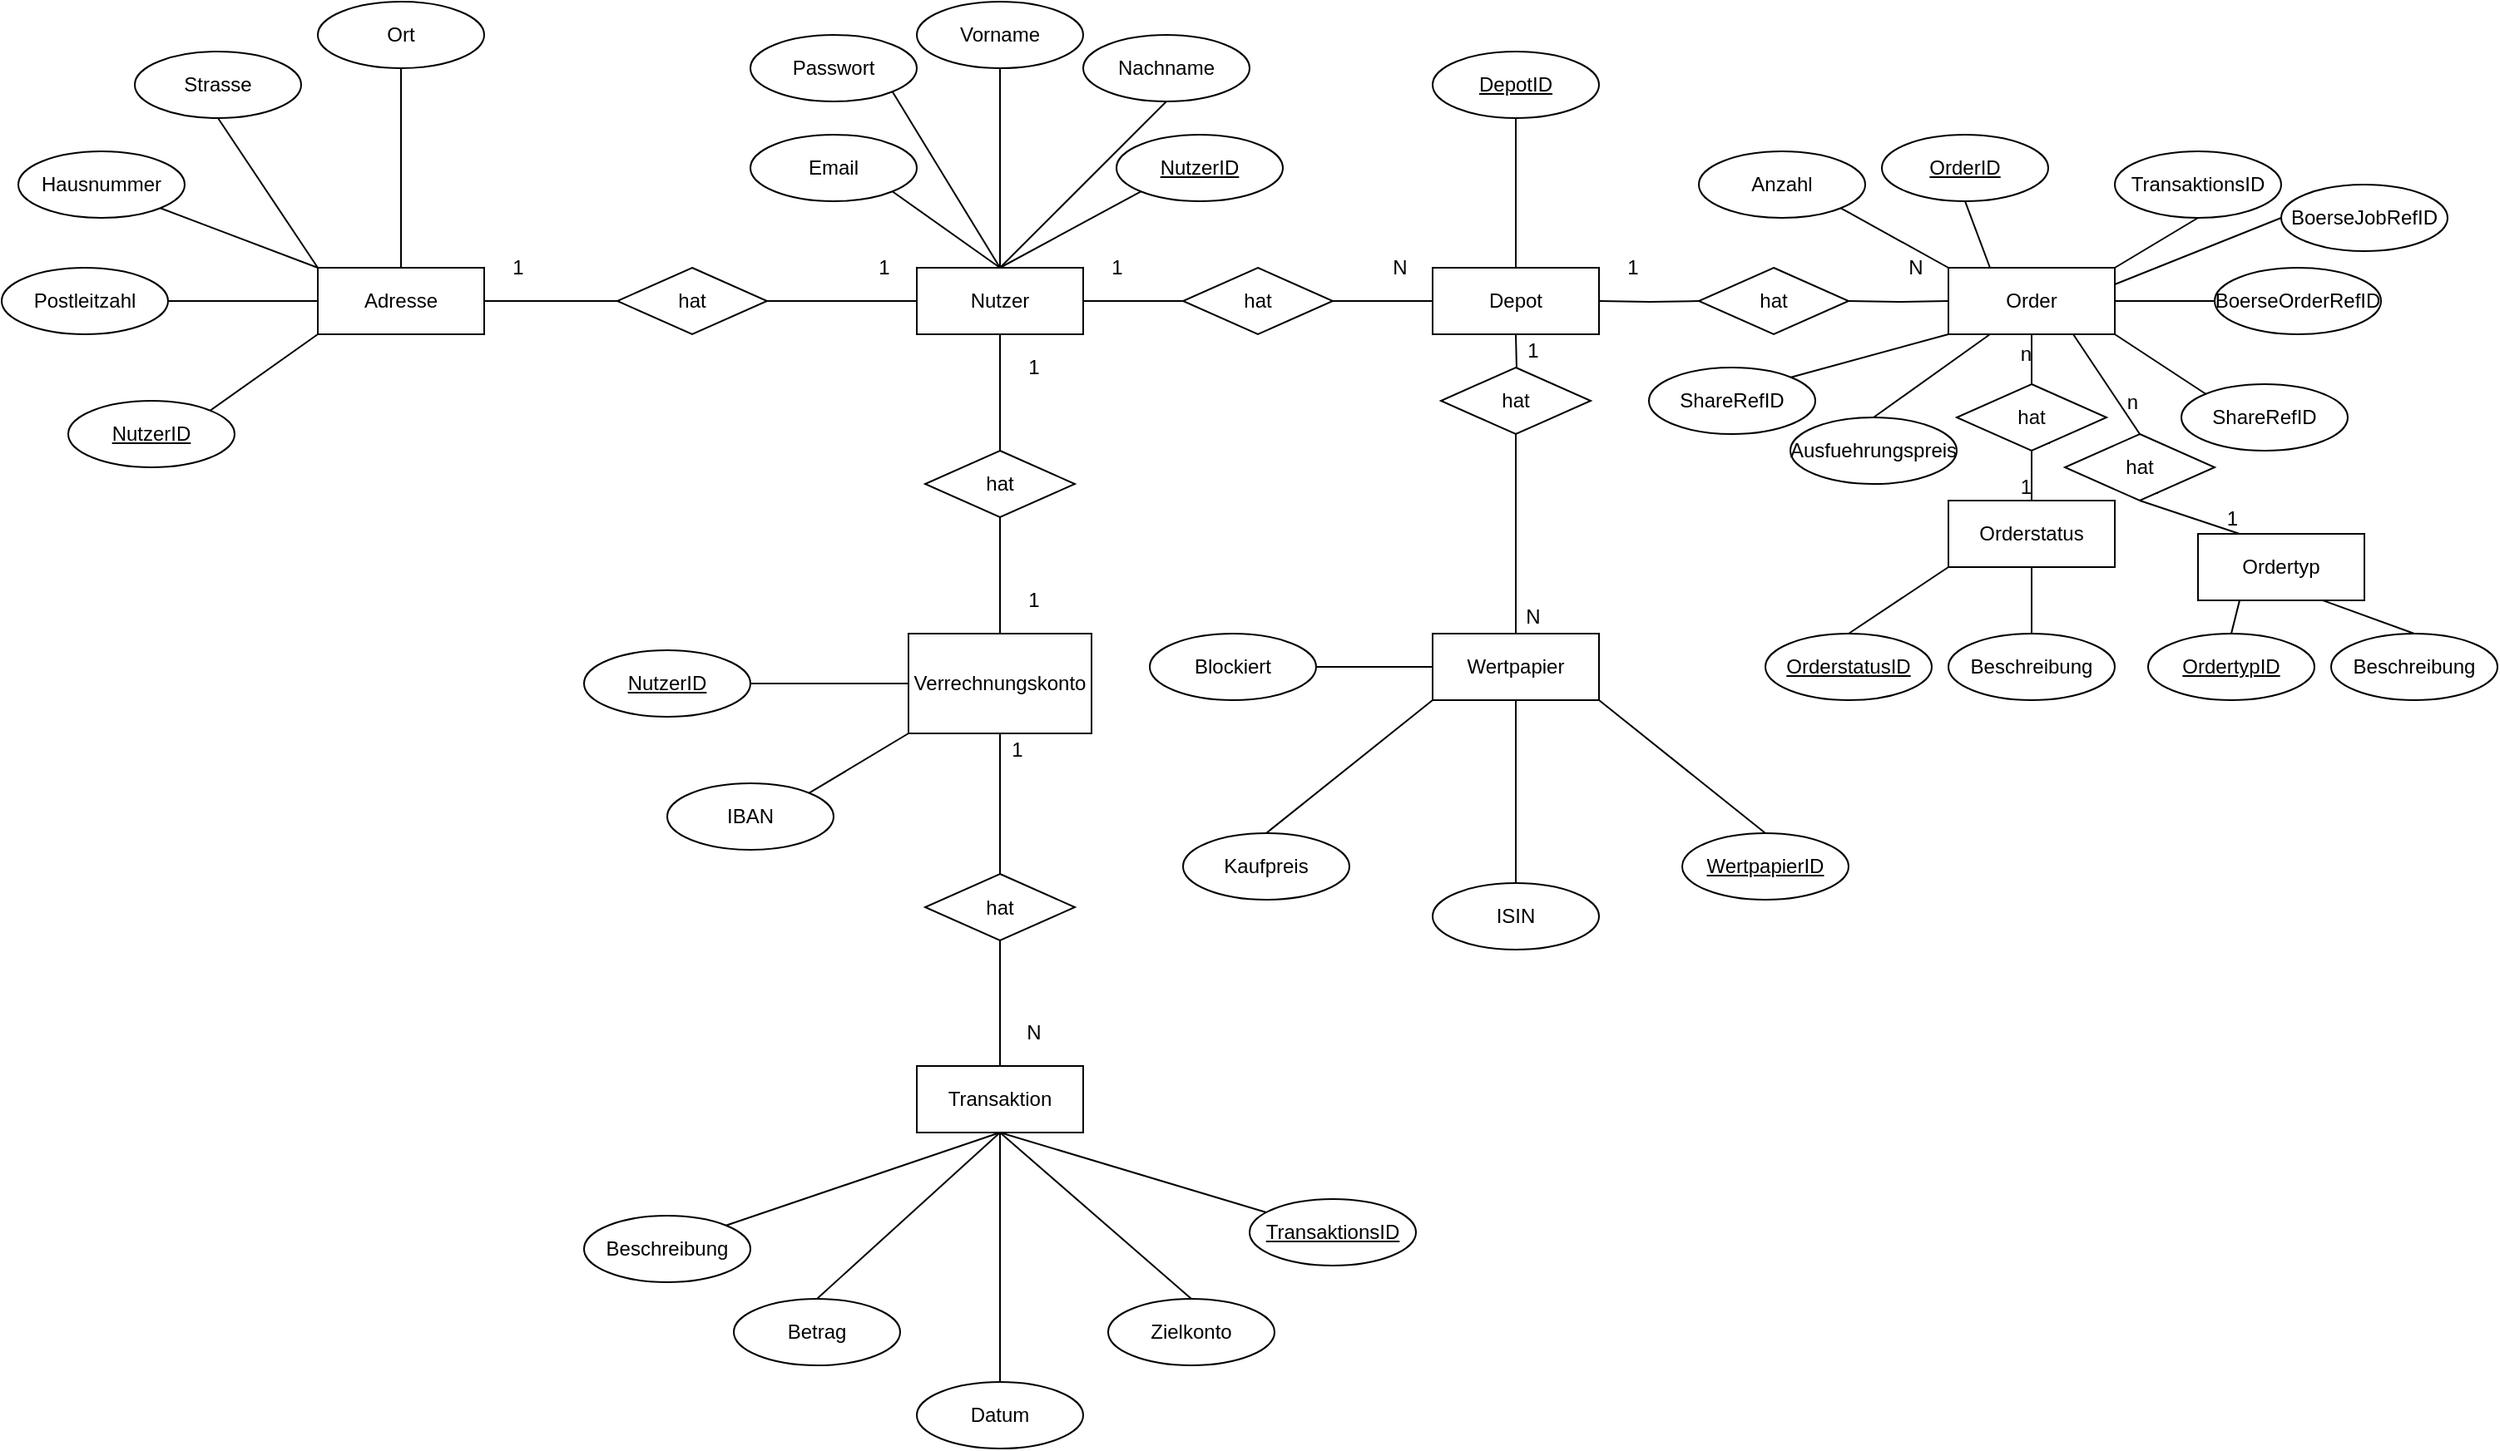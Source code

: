 <mxfile version="14.5.1" type="device"><diagram id="z1TaLhiYd2x2VahCytOp" name="Seite-2"><mxGraphModel dx="4514" dy="2973" grid="1" gridSize="10" guides="1" tooltips="1" connect="1" arrows="1" fold="1" page="1" pageScale="1" pageWidth="827" pageHeight="1169" math="0" shadow="0"><root><mxCell id="-Gpl_r-SFpF1jSAS82y7-0"/><mxCell id="-Gpl_r-SFpF1jSAS82y7-1" parent="-Gpl_r-SFpF1jSAS82y7-0"/><mxCell id="-Gpl_r-SFpF1jSAS82y7-18" style="edgeStyle=orthogonalEdgeStyle;rounded=0;orthogonalLoop=1;jettySize=auto;html=1;entryX=1;entryY=0.5;entryDx=0;entryDy=0;endArrow=none;endFill=0;" parent="-Gpl_r-SFpF1jSAS82y7-1" source="-Gpl_r-SFpF1jSAS82y7-2" target="-Gpl_r-SFpF1jSAS82y7-16" edge="1"><mxGeometry relative="1" as="geometry"/></mxCell><mxCell id="-Gpl_r-SFpF1jSAS82y7-30" style="edgeStyle=orthogonalEdgeStyle;rounded=0;orthogonalLoop=1;jettySize=auto;html=1;entryX=0;entryY=0.5;entryDx=0;entryDy=0;endArrow=none;endFill=0;" parent="-Gpl_r-SFpF1jSAS82y7-1" source="-Gpl_r-SFpF1jSAS82y7-2" target="-Gpl_r-SFpF1jSAS82y7-24" edge="1"><mxGeometry relative="1" as="geometry"/></mxCell><mxCell id="-Gpl_r-SFpF1jSAS82y7-46" style="edgeStyle=orthogonalEdgeStyle;rounded=0;orthogonalLoop=1;jettySize=auto;html=1;endArrow=none;endFill=0;" parent="-Gpl_r-SFpF1jSAS82y7-1" source="-Gpl_r-SFpF1jSAS82y7-2" target="-Gpl_r-SFpF1jSAS82y7-45" edge="1"><mxGeometry relative="1" as="geometry"/></mxCell><mxCell id="-Gpl_r-SFpF1jSAS82y7-2" value="Nutzer" style="whiteSpace=wrap;html=1;align=center;" parent="-Gpl_r-SFpF1jSAS82y7-1" vertex="1"><mxGeometry x="230" y="200" width="100" height="40" as="geometry"/></mxCell><mxCell id="-Gpl_r-SFpF1jSAS82y7-3" value="Nachname" style="ellipse;whiteSpace=wrap;html=1;align=center;" parent="-Gpl_r-SFpF1jSAS82y7-1" vertex="1"><mxGeometry x="330" y="60" width="100" height="40" as="geometry"/></mxCell><mxCell id="-Gpl_r-SFpF1jSAS82y7-4" value="Vorname" style="ellipse;whiteSpace=wrap;html=1;align=center;" parent="-Gpl_r-SFpF1jSAS82y7-1" vertex="1"><mxGeometry x="230" y="40" width="100" height="40" as="geometry"/></mxCell><mxCell id="-Gpl_r-SFpF1jSAS82y7-17" value="" style="edgeStyle=orthogonalEdgeStyle;rounded=0;orthogonalLoop=1;jettySize=auto;html=1;endArrow=none;endFill=0;" parent="-Gpl_r-SFpF1jSAS82y7-1" source="-Gpl_r-SFpF1jSAS82y7-5" target="-Gpl_r-SFpF1jSAS82y7-16" edge="1"><mxGeometry relative="1" as="geometry"/></mxCell><mxCell id="-Gpl_r-SFpF1jSAS82y7-5" value="Adresse" style="whiteSpace=wrap;html=1;align=center;" parent="-Gpl_r-SFpF1jSAS82y7-1" vertex="1"><mxGeometry x="-130" y="200" width="100" height="40" as="geometry"/></mxCell><mxCell id="-Gpl_r-SFpF1jSAS82y7-6" value="Ort" style="ellipse;whiteSpace=wrap;html=1;align=center;" parent="-Gpl_r-SFpF1jSAS82y7-1" vertex="1"><mxGeometry x="-130" y="40" width="100" height="40" as="geometry"/></mxCell><mxCell id="-Gpl_r-SFpF1jSAS82y7-7" value="Strasse" style="ellipse;whiteSpace=wrap;html=1;align=center;" parent="-Gpl_r-SFpF1jSAS82y7-1" vertex="1"><mxGeometry x="-240" y="70" width="100" height="40" as="geometry"/></mxCell><mxCell id="-Gpl_r-SFpF1jSAS82y7-8" value="Hausnummer" style="ellipse;whiteSpace=wrap;html=1;align=center;" parent="-Gpl_r-SFpF1jSAS82y7-1" vertex="1"><mxGeometry x="-310" y="130" width="100" height="40" as="geometry"/></mxCell><mxCell id="-Gpl_r-SFpF1jSAS82y7-9" value="Postleitzahl" style="ellipse;whiteSpace=wrap;html=1;align=center;" parent="-Gpl_r-SFpF1jSAS82y7-1" vertex="1"><mxGeometry x="-320" y="200" width="100" height="40" as="geometry"/></mxCell><mxCell id="-Gpl_r-SFpF1jSAS82y7-16" value="hat" style="shape=rhombus;perimeter=rhombusPerimeter;whiteSpace=wrap;html=1;align=center;" parent="-Gpl_r-SFpF1jSAS82y7-1" vertex="1"><mxGeometry x="50" y="200" width="90" height="40" as="geometry"/></mxCell><mxCell id="-Gpl_r-SFpF1jSAS82y7-20" value="1" style="text;html=1;align=center;verticalAlign=middle;resizable=0;points=[];autosize=1;" parent="-Gpl_r-SFpF1jSAS82y7-1" vertex="1"><mxGeometry x="-20" y="190" width="20" height="20" as="geometry"/></mxCell><mxCell id="-Gpl_r-SFpF1jSAS82y7-22" value="1" style="text;html=1;align=center;verticalAlign=middle;resizable=0;points=[];autosize=1;" parent="-Gpl_r-SFpF1jSAS82y7-1" vertex="1"><mxGeometry x="200" y="190" width="20" height="20" as="geometry"/></mxCell><mxCell id="-Gpl_r-SFpF1jSAS82y7-26" style="edgeStyle=orthogonalEdgeStyle;rounded=0;orthogonalLoop=1;jettySize=auto;html=1;entryX=1;entryY=0.5;entryDx=0;entryDy=0;endArrow=none;endFill=0;" parent="-Gpl_r-SFpF1jSAS82y7-1" source="-Gpl_r-SFpF1jSAS82y7-23" target="-Gpl_r-SFpF1jSAS82y7-24" edge="1"><mxGeometry relative="1" as="geometry"/></mxCell><mxCell id="-Gpl_r-SFpF1jSAS82y7-23" value="Depot" style="whiteSpace=wrap;html=1;align=center;" parent="-Gpl_r-SFpF1jSAS82y7-1" vertex="1"><mxGeometry x="540" y="200" width="100" height="40" as="geometry"/></mxCell><mxCell id="-Gpl_r-SFpF1jSAS82y7-24" value="hat" style="shape=rhombus;perimeter=rhombusPerimeter;whiteSpace=wrap;html=1;align=center;" parent="-Gpl_r-SFpF1jSAS82y7-1" vertex="1"><mxGeometry x="390" y="200" width="90" height="40" as="geometry"/></mxCell><mxCell id="-Gpl_r-SFpF1jSAS82y7-27" value="1" style="text;html=1;align=center;verticalAlign=middle;resizable=0;points=[];autosize=1;" parent="-Gpl_r-SFpF1jSAS82y7-1" vertex="1"><mxGeometry x="340" y="190" width="20" height="20" as="geometry"/></mxCell><mxCell id="-Gpl_r-SFpF1jSAS82y7-29" value="N" style="text;html=1;align=center;verticalAlign=middle;resizable=0;points=[];autosize=1;" parent="-Gpl_r-SFpF1jSAS82y7-1" vertex="1"><mxGeometry x="510" y="190" width="20" height="20" as="geometry"/></mxCell><mxCell id="-Gpl_r-SFpF1jSAS82y7-33" value="Wertpapier" style="whiteSpace=wrap;html=1;align=center;" parent="-Gpl_r-SFpF1jSAS82y7-1" vertex="1"><mxGeometry x="540" y="420" width="100" height="40" as="geometry"/></mxCell><mxCell id="-Gpl_r-SFpF1jSAS82y7-39" value="ISIN" style="ellipse;whiteSpace=wrap;html=1;align=center;" parent="-Gpl_r-SFpF1jSAS82y7-1" vertex="1"><mxGeometry x="540" y="570" width="100" height="40" as="geometry"/></mxCell><mxCell id="-Gpl_r-SFpF1jSAS82y7-47" style="edgeStyle=orthogonalEdgeStyle;rounded=0;orthogonalLoop=1;jettySize=auto;html=1;entryX=0.5;entryY=1;entryDx=0;entryDy=0;endArrow=none;endFill=0;" parent="-Gpl_r-SFpF1jSAS82y7-1" source="-Gpl_r-SFpF1jSAS82y7-44" target="-Gpl_r-SFpF1jSAS82y7-45" edge="1"><mxGeometry relative="1" as="geometry"/></mxCell><mxCell id="-Gpl_r-SFpF1jSAS82y7-58" style="edgeStyle=orthogonalEdgeStyle;rounded=0;orthogonalLoop=1;jettySize=auto;html=1;entryX=0.5;entryY=0;entryDx=0;entryDy=0;endArrow=none;endFill=0;" parent="-Gpl_r-SFpF1jSAS82y7-1" source="-Gpl_r-SFpF1jSAS82y7-44" target="-Gpl_r-SFpF1jSAS82y7-56" edge="1"><mxGeometry relative="1" as="geometry"/></mxCell><mxCell id="-Gpl_r-SFpF1jSAS82y7-44" value="Verrechnungskonto" style="whiteSpace=wrap;html=1;align=center;" parent="-Gpl_r-SFpF1jSAS82y7-1" vertex="1"><mxGeometry x="225" y="420" width="110" height="60" as="geometry"/></mxCell><mxCell id="-Gpl_r-SFpF1jSAS82y7-45" value="hat" style="shape=rhombus;perimeter=rhombusPerimeter;whiteSpace=wrap;html=1;align=center;" parent="-Gpl_r-SFpF1jSAS82y7-1" vertex="1"><mxGeometry x="235" y="310" width="90" height="40" as="geometry"/></mxCell><mxCell id="-Gpl_r-SFpF1jSAS82y7-48" value="1" style="text;html=1;align=center;verticalAlign=middle;resizable=0;points=[];autosize=1;" parent="-Gpl_r-SFpF1jSAS82y7-1" vertex="1"><mxGeometry x="290" y="250" width="20" height="20" as="geometry"/></mxCell><mxCell id="-Gpl_r-SFpF1jSAS82y7-49" value="1" style="text;html=1;align=center;verticalAlign=middle;resizable=0;points=[];autosize=1;" parent="-Gpl_r-SFpF1jSAS82y7-1" vertex="1"><mxGeometry x="290" y="390" width="20" height="20" as="geometry"/></mxCell><mxCell id="-Gpl_r-SFpF1jSAS82y7-59" style="edgeStyle=orthogonalEdgeStyle;rounded=0;orthogonalLoop=1;jettySize=auto;html=1;entryX=0.5;entryY=1;entryDx=0;entryDy=0;endArrow=none;endFill=0;" parent="-Gpl_r-SFpF1jSAS82y7-1" source="-Gpl_r-SFpF1jSAS82y7-55" target="-Gpl_r-SFpF1jSAS82y7-56" edge="1"><mxGeometry relative="1" as="geometry"/></mxCell><mxCell id="-Gpl_r-SFpF1jSAS82y7-55" value="Transaktion" style="whiteSpace=wrap;html=1;align=center;" parent="-Gpl_r-SFpF1jSAS82y7-1" vertex="1"><mxGeometry x="230" y="680" width="100" height="40" as="geometry"/></mxCell><mxCell id="-Gpl_r-SFpF1jSAS82y7-56" value="hat" style="shape=rhombus;perimeter=rhombusPerimeter;whiteSpace=wrap;html=1;align=center;" parent="-Gpl_r-SFpF1jSAS82y7-1" vertex="1"><mxGeometry x="235" y="564.5" width="90" height="40" as="geometry"/></mxCell><mxCell id="-Gpl_r-SFpF1jSAS82y7-60" value="1" style="text;html=1;align=center;verticalAlign=middle;resizable=0;points=[];autosize=1;" parent="-Gpl_r-SFpF1jSAS82y7-1" vertex="1"><mxGeometry x="280" y="480" width="20" height="20" as="geometry"/></mxCell><mxCell id="-Gpl_r-SFpF1jSAS82y7-61" value="N" style="text;html=1;align=center;verticalAlign=middle;resizable=0;points=[];autosize=1;" parent="-Gpl_r-SFpF1jSAS82y7-1" vertex="1"><mxGeometry x="290" y="650" width="20" height="20" as="geometry"/></mxCell><mxCell id="-Gpl_r-SFpF1jSAS82y7-62" value="Betrag" style="ellipse;whiteSpace=wrap;html=1;align=center;" parent="-Gpl_r-SFpF1jSAS82y7-1" vertex="1"><mxGeometry x="120" y="820" width="100" height="40" as="geometry"/></mxCell><mxCell id="-Gpl_r-SFpF1jSAS82y7-63" value="Datum" style="ellipse;whiteSpace=wrap;html=1;align=center;" parent="-Gpl_r-SFpF1jSAS82y7-1" vertex="1"><mxGeometry x="230" y="870" width="100" height="40" as="geometry"/></mxCell><mxCell id="-Gpl_r-SFpF1jSAS82y7-64" value="Zielkonto" style="ellipse;whiteSpace=wrap;html=1;align=center;" parent="-Gpl_r-SFpF1jSAS82y7-1" vertex="1"><mxGeometry x="345" y="820" width="100" height="40" as="geometry"/></mxCell><mxCell id="-Gpl_r-SFpF1jSAS82y7-65" value="Beschreibung" style="ellipse;whiteSpace=wrap;html=1;align=center;" parent="-Gpl_r-SFpF1jSAS82y7-1" vertex="1"><mxGeometry x="30" y="770" width="100" height="40" as="geometry"/></mxCell><mxCell id="-Gpl_r-SFpF1jSAS82y7-70" value="NutzerID" style="ellipse;whiteSpace=wrap;html=1;align=center;fontStyle=4;" parent="-Gpl_r-SFpF1jSAS82y7-1" vertex="1"><mxGeometry x="-280" y="280" width="100" height="40" as="geometry"/></mxCell><mxCell id="-Gpl_r-SFpF1jSAS82y7-72" value="NutzerID" style="ellipse;whiteSpace=wrap;html=1;align=center;fontStyle=4;" parent="-Gpl_r-SFpF1jSAS82y7-1" vertex="1"><mxGeometry x="350" y="120" width="100" height="40" as="geometry"/></mxCell><mxCell id="-Gpl_r-SFpF1jSAS82y7-74" value="DepotID" style="ellipse;whiteSpace=wrap;html=1;align=center;fontStyle=4;" parent="-Gpl_r-SFpF1jSAS82y7-1" vertex="1"><mxGeometry x="540" y="70" width="100" height="40" as="geometry"/></mxCell><mxCell id="-Gpl_r-SFpF1jSAS82y7-77" value="WertpapierID" style="ellipse;whiteSpace=wrap;html=1;align=center;fontStyle=4;" parent="-Gpl_r-SFpF1jSAS82y7-1" vertex="1"><mxGeometry x="690" y="540" width="100" height="40" as="geometry"/></mxCell><mxCell id="-Gpl_r-SFpF1jSAS82y7-80" value="NutzerID" style="ellipse;whiteSpace=wrap;html=1;align=center;fontStyle=4;" parent="-Gpl_r-SFpF1jSAS82y7-1" vertex="1"><mxGeometry x="30" y="430" width="100" height="40" as="geometry"/></mxCell><mxCell id="-Gpl_r-SFpF1jSAS82y7-82" value="TransaktionsID" style="ellipse;whiteSpace=wrap;html=1;align=center;fontStyle=4;" parent="-Gpl_r-SFpF1jSAS82y7-1" vertex="1"><mxGeometry x="430" y="760" width="100" height="40" as="geometry"/></mxCell><mxCell id="-Gpl_r-SFpF1jSAS82y7-85" value="" style="endArrow=none;html=1;entryX=0.5;entryY=1;entryDx=0;entryDy=0;exitX=0.5;exitY=0;exitDx=0;exitDy=0;" parent="-Gpl_r-SFpF1jSAS82y7-1" source="-Gpl_r-SFpF1jSAS82y7-5" target="-Gpl_r-SFpF1jSAS82y7-6" edge="1"><mxGeometry width="50" height="50" relative="1" as="geometry"><mxPoint x="-100" y="160" as="sourcePoint"/><mxPoint x="-50" y="110" as="targetPoint"/></mxGeometry></mxCell><mxCell id="-Gpl_r-SFpF1jSAS82y7-86" value="" style="endArrow=none;html=1;entryX=0.5;entryY=1;entryDx=0;entryDy=0;exitX=0;exitY=0;exitDx=0;exitDy=0;" parent="-Gpl_r-SFpF1jSAS82y7-1" source="-Gpl_r-SFpF1jSAS82y7-5" target="-Gpl_r-SFpF1jSAS82y7-7" edge="1"><mxGeometry width="50" height="50" relative="1" as="geometry"><mxPoint x="-160" y="250" as="sourcePoint"/><mxPoint x="-160" y="130" as="targetPoint"/></mxGeometry></mxCell><mxCell id="-Gpl_r-SFpF1jSAS82y7-87" value="" style="endArrow=none;html=1;entryX=1;entryY=1;entryDx=0;entryDy=0;exitX=0;exitY=0;exitDx=0;exitDy=0;" parent="-Gpl_r-SFpF1jSAS82y7-1" source="-Gpl_r-SFpF1jSAS82y7-5" target="-Gpl_r-SFpF1jSAS82y7-8" edge="1"><mxGeometry width="50" height="50" relative="1" as="geometry"><mxPoint x="-60" y="220" as="sourcePoint"/><mxPoint x="-60" y="100" as="targetPoint"/></mxGeometry></mxCell><mxCell id="-Gpl_r-SFpF1jSAS82y7-88" value="" style="endArrow=none;html=1;entryX=1;entryY=0.5;entryDx=0;entryDy=0;exitX=0;exitY=0.5;exitDx=0;exitDy=0;" parent="-Gpl_r-SFpF1jSAS82y7-1" source="-Gpl_r-SFpF1jSAS82y7-5" target="-Gpl_r-SFpF1jSAS82y7-9" edge="1"><mxGeometry width="50" height="50" relative="1" as="geometry"><mxPoint x="-50" y="230" as="sourcePoint"/><mxPoint x="-50" y="110" as="targetPoint"/></mxGeometry></mxCell><mxCell id="-Gpl_r-SFpF1jSAS82y7-89" value="" style="endArrow=none;html=1;entryX=1;entryY=0;entryDx=0;entryDy=0;exitX=0;exitY=1;exitDx=0;exitDy=0;" parent="-Gpl_r-SFpF1jSAS82y7-1" source="-Gpl_r-SFpF1jSAS82y7-5" target="-Gpl_r-SFpF1jSAS82y7-70" edge="1"><mxGeometry width="50" height="50" relative="1" as="geometry"><mxPoint x="-40" y="240" as="sourcePoint"/><mxPoint x="-40" y="120" as="targetPoint"/></mxGeometry></mxCell><mxCell id="-Gpl_r-SFpF1jSAS82y7-90" value="" style="endArrow=none;html=1;entryX=0.5;entryY=1;entryDx=0;entryDy=0;exitX=0.5;exitY=0;exitDx=0;exitDy=0;" parent="-Gpl_r-SFpF1jSAS82y7-1" source="-Gpl_r-SFpF1jSAS82y7-2" target="-Gpl_r-SFpF1jSAS82y7-3" edge="1"><mxGeometry width="50" height="50" relative="1" as="geometry"><mxPoint x="250" y="180" as="sourcePoint"/><mxPoint x="289.41" y="150" as="targetPoint"/></mxGeometry></mxCell><mxCell id="-Gpl_r-SFpF1jSAS82y7-91" value="" style="endArrow=none;html=1;entryX=0;entryY=1;entryDx=0;entryDy=0;exitX=0.5;exitY=0;exitDx=0;exitDy=0;" parent="-Gpl_r-SFpF1jSAS82y7-1" source="-Gpl_r-SFpF1jSAS82y7-2" target="-Gpl_r-SFpF1jSAS82y7-72" edge="1"><mxGeometry width="50" height="50" relative="1" as="geometry"><mxPoint x="-20" y="260" as="sourcePoint"/><mxPoint x="-20" y="140" as="targetPoint"/></mxGeometry></mxCell><mxCell id="-Gpl_r-SFpF1jSAS82y7-92" value="" style="endArrow=none;html=1;entryX=0.5;entryY=1;entryDx=0;entryDy=0;exitX=0.5;exitY=0;exitDx=0;exitDy=0;" parent="-Gpl_r-SFpF1jSAS82y7-1" source="-Gpl_r-SFpF1jSAS82y7-2" target="-Gpl_r-SFpF1jSAS82y7-4" edge="1"><mxGeometry width="50" height="50" relative="1" as="geometry"><mxPoint x="-10" y="270" as="sourcePoint"/><mxPoint x="-10" y="150" as="targetPoint"/></mxGeometry></mxCell><mxCell id="-Gpl_r-SFpF1jSAS82y7-93" value="" style="endArrow=none;html=1;entryX=0.5;entryY=1;entryDx=0;entryDy=0;" parent="-Gpl_r-SFpF1jSAS82y7-1" source="-Gpl_r-SFpF1jSAS82y7-23" target="-Gpl_r-SFpF1jSAS82y7-74" edge="1"><mxGeometry width="50" height="50" relative="1" as="geometry"><mxPoint y="280" as="sourcePoint"/><mxPoint y="160" as="targetPoint"/></mxGeometry></mxCell><mxCell id="-Gpl_r-SFpF1jSAS82y7-94" value="" style="endArrow=none;html=1;entryX=1;entryY=0.5;entryDx=0;entryDy=0;exitX=0;exitY=0.5;exitDx=0;exitDy=0;" parent="-Gpl_r-SFpF1jSAS82y7-1" source="-Gpl_r-SFpF1jSAS82y7-44" target="-Gpl_r-SFpF1jSAS82y7-80" edge="1"><mxGeometry width="50" height="50" relative="1" as="geometry"><mxPoint x="10" y="290" as="sourcePoint"/><mxPoint x="10" y="170" as="targetPoint"/></mxGeometry></mxCell><mxCell id="-Gpl_r-SFpF1jSAS82y7-95" value="" style="endArrow=none;html=1;entryX=0.5;entryY=1;entryDx=0;entryDy=0;exitX=0.5;exitY=0;exitDx=0;exitDy=0;" parent="-Gpl_r-SFpF1jSAS82y7-1" source="-Gpl_r-SFpF1jSAS82y7-39" target="-Gpl_r-SFpF1jSAS82y7-33" edge="1"><mxGeometry width="50" height="50" relative="1" as="geometry"><mxPoint x="599.41" y="750" as="sourcePoint"/><mxPoint x="599.41" y="630" as="targetPoint"/></mxGeometry></mxCell><mxCell id="-Gpl_r-SFpF1jSAS82y7-96" value="" style="endArrow=none;html=1;entryX=1;entryY=1;entryDx=0;entryDy=0;exitX=0.5;exitY=0;exitDx=0;exitDy=0;" parent="-Gpl_r-SFpF1jSAS82y7-1" source="-Gpl_r-SFpF1jSAS82y7-77" target="-Gpl_r-SFpF1jSAS82y7-33" edge="1"><mxGeometry width="50" height="50" relative="1" as="geometry"><mxPoint x="505" y="540" as="sourcePoint"/><mxPoint x="600" y="470" as="targetPoint"/></mxGeometry></mxCell><mxCell id="-Gpl_r-SFpF1jSAS82y7-97" value="" style="endArrow=none;html=1;entryX=0.5;entryY=1;entryDx=0;entryDy=0;exitX=1;exitY=0;exitDx=0;exitDy=0;" parent="-Gpl_r-SFpF1jSAS82y7-1" source="-Gpl_r-SFpF1jSAS82y7-65" target="-Gpl_r-SFpF1jSAS82y7-55" edge="1"><mxGeometry width="50" height="50" relative="1" as="geometry"><mxPoint x="162.5" y="800" as="sourcePoint"/><mxPoint x="257.5" y="730" as="targetPoint"/></mxGeometry></mxCell><mxCell id="-Gpl_r-SFpF1jSAS82y7-98" value="" style="endArrow=none;html=1;entryX=0.5;entryY=1;entryDx=0;entryDy=0;exitX=0.5;exitY=0;exitDx=0;exitDy=0;" parent="-Gpl_r-SFpF1jSAS82y7-1" source="-Gpl_r-SFpF1jSAS82y7-62" target="-Gpl_r-SFpF1jSAS82y7-55" edge="1"><mxGeometry width="50" height="50" relative="1" as="geometry"><mxPoint x="125.146" y="785.774" as="sourcePoint"/><mxPoint x="265" y="730" as="targetPoint"/></mxGeometry></mxCell><mxCell id="-Gpl_r-SFpF1jSAS82y7-99" value="" style="endArrow=none;html=1;entryX=0.5;entryY=1;entryDx=0;entryDy=0;exitX=0.5;exitY=0;exitDx=0;exitDy=0;" parent="-Gpl_r-SFpF1jSAS82y7-1" source="-Gpl_r-SFpF1jSAS82y7-63" target="-Gpl_r-SFpF1jSAS82y7-55" edge="1"><mxGeometry width="50" height="50" relative="1" as="geometry"><mxPoint x="135.146" y="795.774" as="sourcePoint"/><mxPoint x="275" y="740" as="targetPoint"/></mxGeometry></mxCell><mxCell id="-Gpl_r-SFpF1jSAS82y7-100" value="" style="endArrow=none;html=1;entryX=0.5;entryY=1;entryDx=0;entryDy=0;exitX=0.5;exitY=0;exitDx=0;exitDy=0;" parent="-Gpl_r-SFpF1jSAS82y7-1" source="-Gpl_r-SFpF1jSAS82y7-64" target="-Gpl_r-SFpF1jSAS82y7-55" edge="1"><mxGeometry width="50" height="50" relative="1" as="geometry"><mxPoint x="145.146" y="805.774" as="sourcePoint"/><mxPoint x="285" y="750" as="targetPoint"/></mxGeometry></mxCell><mxCell id="-Gpl_r-SFpF1jSAS82y7-101" value="" style="endArrow=none;html=1;entryX=0.5;entryY=1;entryDx=0;entryDy=0;" parent="-Gpl_r-SFpF1jSAS82y7-1" source="-Gpl_r-SFpF1jSAS82y7-82" target="-Gpl_r-SFpF1jSAS82y7-55" edge="1"><mxGeometry width="50" height="50" relative="1" as="geometry"><mxPoint x="155.146" y="815.774" as="sourcePoint"/><mxPoint x="295" y="760" as="targetPoint"/></mxGeometry></mxCell><mxCell id="-Gpl_r-SFpF1jSAS82y7-103" value="Passwort" style="ellipse;whiteSpace=wrap;html=1;align=center;" parent="-Gpl_r-SFpF1jSAS82y7-1" vertex="1"><mxGeometry x="130" y="60" width="100" height="40" as="geometry"/></mxCell><mxCell id="-Gpl_r-SFpF1jSAS82y7-105" value="Email" style="ellipse;whiteSpace=wrap;html=1;align=center;" parent="-Gpl_r-SFpF1jSAS82y7-1" vertex="1"><mxGeometry x="130" y="120" width="100" height="40" as="geometry"/></mxCell><mxCell id="-Gpl_r-SFpF1jSAS82y7-106" value="" style="endArrow=none;html=1;entryX=1;entryY=1;entryDx=0;entryDy=0;exitX=0.5;exitY=0;exitDx=0;exitDy=0;" parent="-Gpl_r-SFpF1jSAS82y7-1" source="-Gpl_r-SFpF1jSAS82y7-2" target="-Gpl_r-SFpF1jSAS82y7-103" edge="1"><mxGeometry width="50" height="50" relative="1" as="geometry"><mxPoint x="290.0" y="210" as="sourcePoint"/><mxPoint x="260.0" y="100.0" as="targetPoint"/></mxGeometry></mxCell><mxCell id="-Gpl_r-SFpF1jSAS82y7-107" value="" style="endArrow=none;html=1;entryX=1;entryY=1;entryDx=0;entryDy=0;exitX=0.5;exitY=0;exitDx=0;exitDy=0;" parent="-Gpl_r-SFpF1jSAS82y7-1" source="-Gpl_r-SFpF1jSAS82y7-2" target="-Gpl_r-SFpF1jSAS82y7-105" edge="1"><mxGeometry width="50" height="50" relative="1" as="geometry"><mxPoint x="300.0" y="220" as="sourcePoint"/><mxPoint x="270.0" y="110.0" as="targetPoint"/></mxGeometry></mxCell><mxCell id="QxEyYghQcR16gTLxZDp6-0" value="IBAN" style="ellipse;whiteSpace=wrap;html=1;align=center;" parent="-Gpl_r-SFpF1jSAS82y7-1" vertex="1"><mxGeometry x="80" y="510" width="100" height="40" as="geometry"/></mxCell><mxCell id="QxEyYghQcR16gTLxZDp6-1" value="" style="endArrow=none;html=1;entryX=1;entryY=0;entryDx=0;entryDy=0;exitX=0;exitY=1;exitDx=0;exitDy=0;" parent="-Gpl_r-SFpF1jSAS82y7-1" source="-Gpl_r-SFpF1jSAS82y7-44" target="QxEyYghQcR16gTLxZDp6-0" edge="1"><mxGeometry width="50" height="50" relative="1" as="geometry"><mxPoint x="235" y="460" as="sourcePoint"/><mxPoint x="140" y="460" as="targetPoint"/></mxGeometry></mxCell><mxCell id="yHzfVJhEALBxC3SjpDPj-1" value="Kaufpreis" style="ellipse;whiteSpace=wrap;html=1;align=center;" parent="-Gpl_r-SFpF1jSAS82y7-1" vertex="1"><mxGeometry x="390" y="540" width="100" height="40" as="geometry"/></mxCell><mxCell id="yHzfVJhEALBxC3SjpDPj-2" value="" style="endArrow=none;html=1;entryX=0.5;entryY=0;entryDx=0;entryDy=0;exitX=0;exitY=1;exitDx=0;exitDy=0;" parent="-Gpl_r-SFpF1jSAS82y7-1" source="-Gpl_r-SFpF1jSAS82y7-33" target="yHzfVJhEALBxC3SjpDPj-1" edge="1"><mxGeometry width="50" height="50" relative="1" as="geometry"><mxPoint x="645" y="340" as="sourcePoint"/><mxPoint x="690" y="300" as="targetPoint"/></mxGeometry></mxCell><mxCell id="yHzfVJhEALBxC3SjpDPj-3" style="edgeStyle=orthogonalEdgeStyle;rounded=0;orthogonalLoop=1;jettySize=auto;html=1;endArrow=none;endFill=0;" parent="-Gpl_r-SFpF1jSAS82y7-1" target="yHzfVJhEALBxC3SjpDPj-5" edge="1"><mxGeometry relative="1" as="geometry"><mxPoint x="590" y="240" as="sourcePoint"/></mxGeometry></mxCell><mxCell id="yHzfVJhEALBxC3SjpDPj-4" style="edgeStyle=orthogonalEdgeStyle;rounded=0;orthogonalLoop=1;jettySize=auto;html=1;entryX=0.5;entryY=1;entryDx=0;entryDy=0;endArrow=none;endFill=0;exitX=0.5;exitY=0;exitDx=0;exitDy=0;" parent="-Gpl_r-SFpF1jSAS82y7-1" target="yHzfVJhEALBxC3SjpDPj-5" edge="1" source="-Gpl_r-SFpF1jSAS82y7-33"><mxGeometry relative="1" as="geometry"><mxPoint x="570" y="400" as="sourcePoint"/></mxGeometry></mxCell><mxCell id="yHzfVJhEALBxC3SjpDPj-5" value="hat" style="shape=rhombus;perimeter=rhombusPerimeter;whiteSpace=wrap;html=1;align=center;" parent="-Gpl_r-SFpF1jSAS82y7-1" vertex="1"><mxGeometry x="545" y="260" width="90" height="40" as="geometry"/></mxCell><mxCell id="yHzfVJhEALBxC3SjpDPj-6" value="1" style="text;html=1;align=center;verticalAlign=middle;resizable=0;points=[];autosize=1;" parent="-Gpl_r-SFpF1jSAS82y7-1" vertex="1"><mxGeometry x="590" y="240" width="20" height="20" as="geometry"/></mxCell><mxCell id="yHzfVJhEALBxC3SjpDPj-7" value="N" style="text;html=1;align=center;verticalAlign=middle;resizable=0;points=[];autosize=1;" parent="-Gpl_r-SFpF1jSAS82y7-1" vertex="1"><mxGeometry x="590" y="400" width="20" height="20" as="geometry"/></mxCell><mxCell id="g-iL4wHZ08M7WC4TQote-2" value="Order" style="whiteSpace=wrap;html=1;align=center;" vertex="1" parent="-Gpl_r-SFpF1jSAS82y7-1"><mxGeometry x="850" y="200" width="100" height="40" as="geometry"/></mxCell><mxCell id="g-iL4wHZ08M7WC4TQote-3" style="edgeStyle=orthogonalEdgeStyle;rounded=0;orthogonalLoop=1;jettySize=auto;html=1;entryX=0;entryY=0.5;entryDx=0;entryDy=0;endArrow=none;endFill=0;" edge="1" parent="-Gpl_r-SFpF1jSAS82y7-1" target="g-iL4wHZ08M7WC4TQote-5"><mxGeometry relative="1" as="geometry"><mxPoint x="640" y="220" as="sourcePoint"/></mxGeometry></mxCell><mxCell id="g-iL4wHZ08M7WC4TQote-4" style="edgeStyle=orthogonalEdgeStyle;rounded=0;orthogonalLoop=1;jettySize=auto;html=1;entryX=1;entryY=0.5;entryDx=0;entryDy=0;endArrow=none;endFill=0;" edge="1" parent="-Gpl_r-SFpF1jSAS82y7-1" target="g-iL4wHZ08M7WC4TQote-5"><mxGeometry relative="1" as="geometry"><mxPoint x="850" y="220" as="sourcePoint"/></mxGeometry></mxCell><mxCell id="g-iL4wHZ08M7WC4TQote-5" value="hat" style="shape=rhombus;perimeter=rhombusPerimeter;whiteSpace=wrap;html=1;align=center;" vertex="1" parent="-Gpl_r-SFpF1jSAS82y7-1"><mxGeometry x="700" y="200" width="90" height="40" as="geometry"/></mxCell><mxCell id="g-iL4wHZ08M7WC4TQote-6" value="1" style="text;html=1;align=center;verticalAlign=middle;resizable=0;points=[];autosize=1;" vertex="1" parent="-Gpl_r-SFpF1jSAS82y7-1"><mxGeometry x="650" y="190" width="20" height="20" as="geometry"/></mxCell><mxCell id="g-iL4wHZ08M7WC4TQote-7" value="N" style="text;html=1;align=center;verticalAlign=middle;resizable=0;points=[];autosize=1;" vertex="1" parent="-Gpl_r-SFpF1jSAS82y7-1"><mxGeometry x="820" y="190" width="20" height="20" as="geometry"/></mxCell><mxCell id="g-iL4wHZ08M7WC4TQote-8" value="OrderID" style="ellipse;whiteSpace=wrap;html=1;align=center;fontStyle=4;" vertex="1" parent="-Gpl_r-SFpF1jSAS82y7-1"><mxGeometry x="810" y="120" width="100" height="40" as="geometry"/></mxCell><mxCell id="g-iL4wHZ08M7WC4TQote-9" value="" style="endArrow=none;html=1;entryX=0.5;entryY=1;entryDx=0;entryDy=0;exitX=0.25;exitY=0;exitDx=0;exitDy=0;" edge="1" parent="-Gpl_r-SFpF1jSAS82y7-1" source="g-iL4wHZ08M7WC4TQote-2" target="g-iL4wHZ08M7WC4TQote-8"><mxGeometry width="50" height="50" relative="1" as="geometry"><mxPoint x="600" y="210" as="sourcePoint"/><mxPoint x="600" y="120" as="targetPoint"/></mxGeometry></mxCell><mxCell id="g-iL4wHZ08M7WC4TQote-12" value="TransaktionsID" style="ellipse;whiteSpace=wrap;html=1;align=center;" vertex="1" parent="-Gpl_r-SFpF1jSAS82y7-1"><mxGeometry x="950" y="130" width="100" height="40" as="geometry"/></mxCell><mxCell id="g-iL4wHZ08M7WC4TQote-13" value="" style="endArrow=none;html=1;entryX=0.5;entryY=1;entryDx=0;entryDy=0;exitX=1;exitY=0;exitDx=0;exitDy=0;" edge="1" parent="-Gpl_r-SFpF1jSAS82y7-1" source="g-iL4wHZ08M7WC4TQote-2" target="g-iL4wHZ08M7WC4TQote-12"><mxGeometry width="50" height="50" relative="1" as="geometry"><mxPoint x="885" y="210" as="sourcePoint"/><mxPoint x="870" y="170" as="targetPoint"/></mxGeometry></mxCell><mxCell id="g-iL4wHZ08M7WC4TQote-14" value="BoerseOrderRefID" style="ellipse;whiteSpace=wrap;html=1;align=center;" vertex="1" parent="-Gpl_r-SFpF1jSAS82y7-1"><mxGeometry x="1010" y="200" width="100" height="40" as="geometry"/></mxCell><mxCell id="g-iL4wHZ08M7WC4TQote-15" value="" style="endArrow=none;html=1;entryX=0;entryY=0.5;entryDx=0;entryDy=0;exitX=1;exitY=0.5;exitDx=0;exitDy=0;" edge="1" parent="-Gpl_r-SFpF1jSAS82y7-1" source="g-iL4wHZ08M7WC4TQote-2" target="g-iL4wHZ08M7WC4TQote-14"><mxGeometry width="50" height="50" relative="1" as="geometry"><mxPoint x="960" y="210" as="sourcePoint"/><mxPoint x="1010" y="180" as="targetPoint"/></mxGeometry></mxCell><mxCell id="g-iL4wHZ08M7WC4TQote-16" value="Orderstatus" style="whiteSpace=wrap;html=1;align=center;" vertex="1" parent="-Gpl_r-SFpF1jSAS82y7-1"><mxGeometry x="850" y="340" width="100" height="40" as="geometry"/></mxCell><mxCell id="g-iL4wHZ08M7WC4TQote-18" value="" style="endArrow=none;html=1;rounded=0;entryX=0.5;entryY=0;entryDx=0;entryDy=0;exitX=0.5;exitY=1;exitDx=0;exitDy=0;" edge="1" parent="-Gpl_r-SFpF1jSAS82y7-1" source="g-iL4wHZ08M7WC4TQote-17" target="g-iL4wHZ08M7WC4TQote-16"><mxGeometry relative="1" as="geometry"><mxPoint x="570" y="320" as="sourcePoint"/><mxPoint x="730" y="320" as="targetPoint"/></mxGeometry></mxCell><mxCell id="g-iL4wHZ08M7WC4TQote-19" value="M" style="resizable=0;html=1;align=left;verticalAlign=bottom;" connectable="0" vertex="1" parent="g-iL4wHZ08M7WC4TQote-18"><mxGeometry x="-1" relative="1" as="geometry"/></mxCell><mxCell id="g-iL4wHZ08M7WC4TQote-20" value="1" style="resizable=0;html=1;align=right;verticalAlign=bottom;" connectable="0" vertex="1" parent="g-iL4wHZ08M7WC4TQote-18"><mxGeometry x="1" relative="1" as="geometry"/></mxCell><mxCell id="g-iL4wHZ08M7WC4TQote-17" value="hat" style="shape=rhombus;perimeter=rhombusPerimeter;whiteSpace=wrap;html=1;align=center;" vertex="1" parent="-Gpl_r-SFpF1jSAS82y7-1"><mxGeometry x="855" y="270" width="90" height="40" as="geometry"/></mxCell><mxCell id="g-iL4wHZ08M7WC4TQote-21" value="" style="endArrow=none;html=1;rounded=0;entryX=0.5;entryY=0;entryDx=0;entryDy=0;exitX=0.5;exitY=1;exitDx=0;exitDy=0;" edge="1" parent="-Gpl_r-SFpF1jSAS82y7-1" source="g-iL4wHZ08M7WC4TQote-2" target="g-iL4wHZ08M7WC4TQote-17"><mxGeometry relative="1" as="geometry"><mxPoint x="900" y="240" as="sourcePoint"/><mxPoint x="900" y="340" as="targetPoint"/></mxGeometry></mxCell><mxCell id="g-iL4wHZ08M7WC4TQote-23" value="n" style="resizable=0;html=1;align=right;verticalAlign=bottom;" connectable="0" vertex="1" parent="g-iL4wHZ08M7WC4TQote-21"><mxGeometry x="1" relative="1" as="geometry"><mxPoint y="-10" as="offset"/></mxGeometry></mxCell><mxCell id="g-iL4wHZ08M7WC4TQote-24" value="Beschreibung" style="ellipse;whiteSpace=wrap;html=1;align=center;" vertex="1" parent="-Gpl_r-SFpF1jSAS82y7-1"><mxGeometry x="850" y="420" width="100" height="40" as="geometry"/></mxCell><mxCell id="g-iL4wHZ08M7WC4TQote-26" value="" style="endArrow=none;html=1;exitX=0.5;exitY=0;exitDx=0;exitDy=0;" edge="1" parent="-Gpl_r-SFpF1jSAS82y7-1" source="g-iL4wHZ08M7WC4TQote-24"><mxGeometry width="50" height="50" relative="1" as="geometry"><mxPoint x="885" y="210" as="sourcePoint"/><mxPoint x="900" y="380" as="targetPoint"/></mxGeometry></mxCell><mxCell id="g-iL4wHZ08M7WC4TQote-27" value="ShareRefID" style="ellipse;whiteSpace=wrap;html=1;align=center;" vertex="1" parent="-Gpl_r-SFpF1jSAS82y7-1"><mxGeometry x="990" y="270" width="100" height="40" as="geometry"/></mxCell><mxCell id="g-iL4wHZ08M7WC4TQote-28" value="" style="endArrow=none;html=1;entryX=0;entryY=0;entryDx=0;entryDy=0;exitX=1;exitY=1;exitDx=0;exitDy=0;" edge="1" parent="-Gpl_r-SFpF1jSAS82y7-1" source="g-iL4wHZ08M7WC4TQote-2" target="g-iL4wHZ08M7WC4TQote-27"><mxGeometry width="50" height="50" relative="1" as="geometry"><mxPoint x="960" y="230" as="sourcePoint"/><mxPoint x="1020" y="230" as="targetPoint"/></mxGeometry></mxCell><mxCell id="g-iL4wHZ08M7WC4TQote-29" value="Anzahl" style="ellipse;whiteSpace=wrap;html=1;align=center;" vertex="1" parent="-Gpl_r-SFpF1jSAS82y7-1"><mxGeometry x="700" y="130" width="100" height="40" as="geometry"/></mxCell><mxCell id="g-iL4wHZ08M7WC4TQote-30" value="" style="endArrow=none;html=1;entryX=0;entryY=0;entryDx=0;entryDy=0;exitX=1;exitY=1;exitDx=0;exitDy=0;" edge="1" parent="-Gpl_r-SFpF1jSAS82y7-1" source="g-iL4wHZ08M7WC4TQote-29" target="g-iL4wHZ08M7WC4TQote-2"><mxGeometry width="50" height="50" relative="1" as="geometry"><mxPoint x="885" y="210" as="sourcePoint"/><mxPoint x="870" y="170" as="targetPoint"/></mxGeometry></mxCell><mxCell id="g-iL4wHZ08M7WC4TQote-31" value="Blockiert" style="ellipse;whiteSpace=wrap;html=1;align=center;" vertex="1" parent="-Gpl_r-SFpF1jSAS82y7-1"><mxGeometry x="370" y="420" width="100" height="40" as="geometry"/></mxCell><mxCell id="g-iL4wHZ08M7WC4TQote-32" value="" style="endArrow=none;html=1;entryX=1;entryY=0.5;entryDx=0;entryDy=0;exitX=0;exitY=0.5;exitDx=0;exitDy=0;" edge="1" parent="-Gpl_r-SFpF1jSAS82y7-1" source="-Gpl_r-SFpF1jSAS82y7-33" target="g-iL4wHZ08M7WC4TQote-31"><mxGeometry width="50" height="50" relative="1" as="geometry"><mxPoint x="550" y="470" as="sourcePoint"/><mxPoint x="450" y="550" as="targetPoint"/></mxGeometry></mxCell><mxCell id="g-iL4wHZ08M7WC4TQote-33" value="Ordertyp" style="whiteSpace=wrap;html=1;align=center;" vertex="1" parent="-Gpl_r-SFpF1jSAS82y7-1"><mxGeometry x="1000" y="360" width="100" height="40" as="geometry"/></mxCell><mxCell id="g-iL4wHZ08M7WC4TQote-34" value="" style="endArrow=none;html=1;rounded=0;entryX=0.25;entryY=0;entryDx=0;entryDy=0;exitX=0.5;exitY=1;exitDx=0;exitDy=0;" edge="1" parent="-Gpl_r-SFpF1jSAS82y7-1" source="g-iL4wHZ08M7WC4TQote-37" target="g-iL4wHZ08M7WC4TQote-33"><mxGeometry relative="1" as="geometry"><mxPoint x="720" y="480" as="sourcePoint"/><mxPoint x="1050" y="500" as="targetPoint"/></mxGeometry></mxCell><mxCell id="g-iL4wHZ08M7WC4TQote-35" value="M" style="resizable=0;html=1;align=left;verticalAlign=bottom;" connectable="0" vertex="1" parent="g-iL4wHZ08M7WC4TQote-34"><mxGeometry x="-1" relative="1" as="geometry"/></mxCell><mxCell id="g-iL4wHZ08M7WC4TQote-36" value="1" style="resizable=0;html=1;align=right;verticalAlign=bottom;" connectable="0" vertex="1" parent="g-iL4wHZ08M7WC4TQote-34"><mxGeometry x="1" relative="1" as="geometry"/></mxCell><mxCell id="g-iL4wHZ08M7WC4TQote-37" value="hat" style="shape=rhombus;perimeter=rhombusPerimeter;whiteSpace=wrap;html=1;align=center;" vertex="1" parent="-Gpl_r-SFpF1jSAS82y7-1"><mxGeometry x="920" y="300" width="90" height="40" as="geometry"/></mxCell><mxCell id="g-iL4wHZ08M7WC4TQote-38" value="" style="endArrow=none;html=1;rounded=0;entryX=0.5;entryY=0;entryDx=0;entryDy=0;exitX=0.75;exitY=1;exitDx=0;exitDy=0;" edge="1" parent="-Gpl_r-SFpF1jSAS82y7-1" target="g-iL4wHZ08M7WC4TQote-37" source="g-iL4wHZ08M7WC4TQote-2"><mxGeometry relative="1" as="geometry"><mxPoint x="1050" y="400" as="sourcePoint"/><mxPoint x="1050" y="500" as="targetPoint"/></mxGeometry></mxCell><mxCell id="g-iL4wHZ08M7WC4TQote-39" value="n" style="resizable=0;html=1;align=right;verticalAlign=bottom;" connectable="0" vertex="1" parent="g-iL4wHZ08M7WC4TQote-38"><mxGeometry x="1" relative="1" as="geometry"><mxPoint y="-10" as="offset"/></mxGeometry></mxCell><mxCell id="g-iL4wHZ08M7WC4TQote-40" value="Beschreibung" style="ellipse;whiteSpace=wrap;html=1;align=center;" vertex="1" parent="-Gpl_r-SFpF1jSAS82y7-1"><mxGeometry x="1080" y="420" width="100" height="40" as="geometry"/></mxCell><mxCell id="g-iL4wHZ08M7WC4TQote-41" value="" style="endArrow=none;html=1;entryX=0.75;entryY=1;entryDx=0;entryDy=0;exitX=0.5;exitY=0;exitDx=0;exitDy=0;" edge="1" parent="-Gpl_r-SFpF1jSAS82y7-1" source="g-iL4wHZ08M7WC4TQote-40" target="g-iL4wHZ08M7WC4TQote-33"><mxGeometry width="50" height="50" relative="1" as="geometry"><mxPoint x="1090" y="410" as="sourcePoint"/><mxPoint x="910" y="390" as="targetPoint"/></mxGeometry></mxCell><mxCell id="g-iL4wHZ08M7WC4TQote-43" value="OrderstatusID" style="ellipse;whiteSpace=wrap;html=1;align=center;fontStyle=4;" vertex="1" parent="-Gpl_r-SFpF1jSAS82y7-1"><mxGeometry x="740" y="420" width="100" height="40" as="geometry"/></mxCell><mxCell id="g-iL4wHZ08M7WC4TQote-44" value="OrdertypID" style="ellipse;whiteSpace=wrap;html=1;align=center;fontStyle=4;" vertex="1" parent="-Gpl_r-SFpF1jSAS82y7-1"><mxGeometry x="970" y="420" width="100" height="40" as="geometry"/></mxCell><mxCell id="g-iL4wHZ08M7WC4TQote-45" value="" style="endArrow=none;html=1;exitX=0.5;exitY=0;exitDx=0;exitDy=0;entryX=0;entryY=1;entryDx=0;entryDy=0;" edge="1" parent="-Gpl_r-SFpF1jSAS82y7-1" source="g-iL4wHZ08M7WC4TQote-43" target="g-iL4wHZ08M7WC4TQote-16"><mxGeometry width="50" height="50" relative="1" as="geometry"><mxPoint x="910" y="430" as="sourcePoint"/><mxPoint x="910" y="390" as="targetPoint"/></mxGeometry></mxCell><mxCell id="g-iL4wHZ08M7WC4TQote-46" value="" style="endArrow=none;html=1;entryX=0.25;entryY=1;entryDx=0;entryDy=0;exitX=0.5;exitY=0;exitDx=0;exitDy=0;" edge="1" parent="-Gpl_r-SFpF1jSAS82y7-1" source="g-iL4wHZ08M7WC4TQote-44" target="g-iL4wHZ08M7WC4TQote-33"><mxGeometry width="50" height="50" relative="1" as="geometry"><mxPoint x="1140" y="430" as="sourcePoint"/><mxPoint x="1060" y="410" as="targetPoint"/></mxGeometry></mxCell><mxCell id="g-iL4wHZ08M7WC4TQote-47" value="BoerseJobRefID" style="ellipse;whiteSpace=wrap;html=1;align=center;" vertex="1" parent="-Gpl_r-SFpF1jSAS82y7-1"><mxGeometry x="1050" y="150" width="100" height="40" as="geometry"/></mxCell><mxCell id="g-iL4wHZ08M7WC4TQote-48" value="" style="endArrow=none;html=1;entryX=0;entryY=0.5;entryDx=0;entryDy=0;exitX=1;exitY=0.25;exitDx=0;exitDy=0;" edge="1" parent="-Gpl_r-SFpF1jSAS82y7-1" source="g-iL4wHZ08M7WC4TQote-2" target="g-iL4wHZ08M7WC4TQote-47"><mxGeometry width="50" height="50" relative="1" as="geometry"><mxPoint x="960" y="210" as="sourcePoint"/><mxPoint x="1010" y="180" as="targetPoint"/></mxGeometry></mxCell><mxCell id="g-iL4wHZ08M7WC4TQote-49" value="Ausfuehrungspreis" style="ellipse;whiteSpace=wrap;html=1;align=center;" vertex="1" parent="-Gpl_r-SFpF1jSAS82y7-1"><mxGeometry x="755" y="290" width="100" height="40" as="geometry"/></mxCell><mxCell id="g-iL4wHZ08M7WC4TQote-51" value="" style="endArrow=none;html=1;entryX=0.25;entryY=1;entryDx=0;entryDy=0;exitX=0.5;exitY=0;exitDx=0;exitDy=0;" edge="1" parent="-Gpl_r-SFpF1jSAS82y7-1" source="g-iL4wHZ08M7WC4TQote-49" target="g-iL4wHZ08M7WC4TQote-2"><mxGeometry width="50" height="50" relative="1" as="geometry"><mxPoint x="775.355" y="265.858" as="sourcePoint"/><mxPoint x="860" y="250" as="targetPoint"/></mxGeometry></mxCell><mxCell id="g-iL4wHZ08M7WC4TQote-52" value="ShareRefID" style="ellipse;whiteSpace=wrap;html=1;align=center;" vertex="1" parent="-Gpl_r-SFpF1jSAS82y7-1"><mxGeometry x="670" y="260" width="100" height="40" as="geometry"/></mxCell><mxCell id="g-iL4wHZ08M7WC4TQote-53" value="" style="endArrow=none;html=1;entryX=0;entryY=1;entryDx=0;entryDy=0;exitX=1;exitY=0;exitDx=0;exitDy=0;" edge="1" parent="-Gpl_r-SFpF1jSAS82y7-1" source="g-iL4wHZ08M7WC4TQote-52" target="g-iL4wHZ08M7WC4TQote-2"><mxGeometry width="50" height="50" relative="1" as="geometry"><mxPoint x="815" y="300" as="sourcePoint"/><mxPoint x="885" y="250" as="targetPoint"/></mxGeometry></mxCell></root></mxGraphModel></diagram></mxfile>